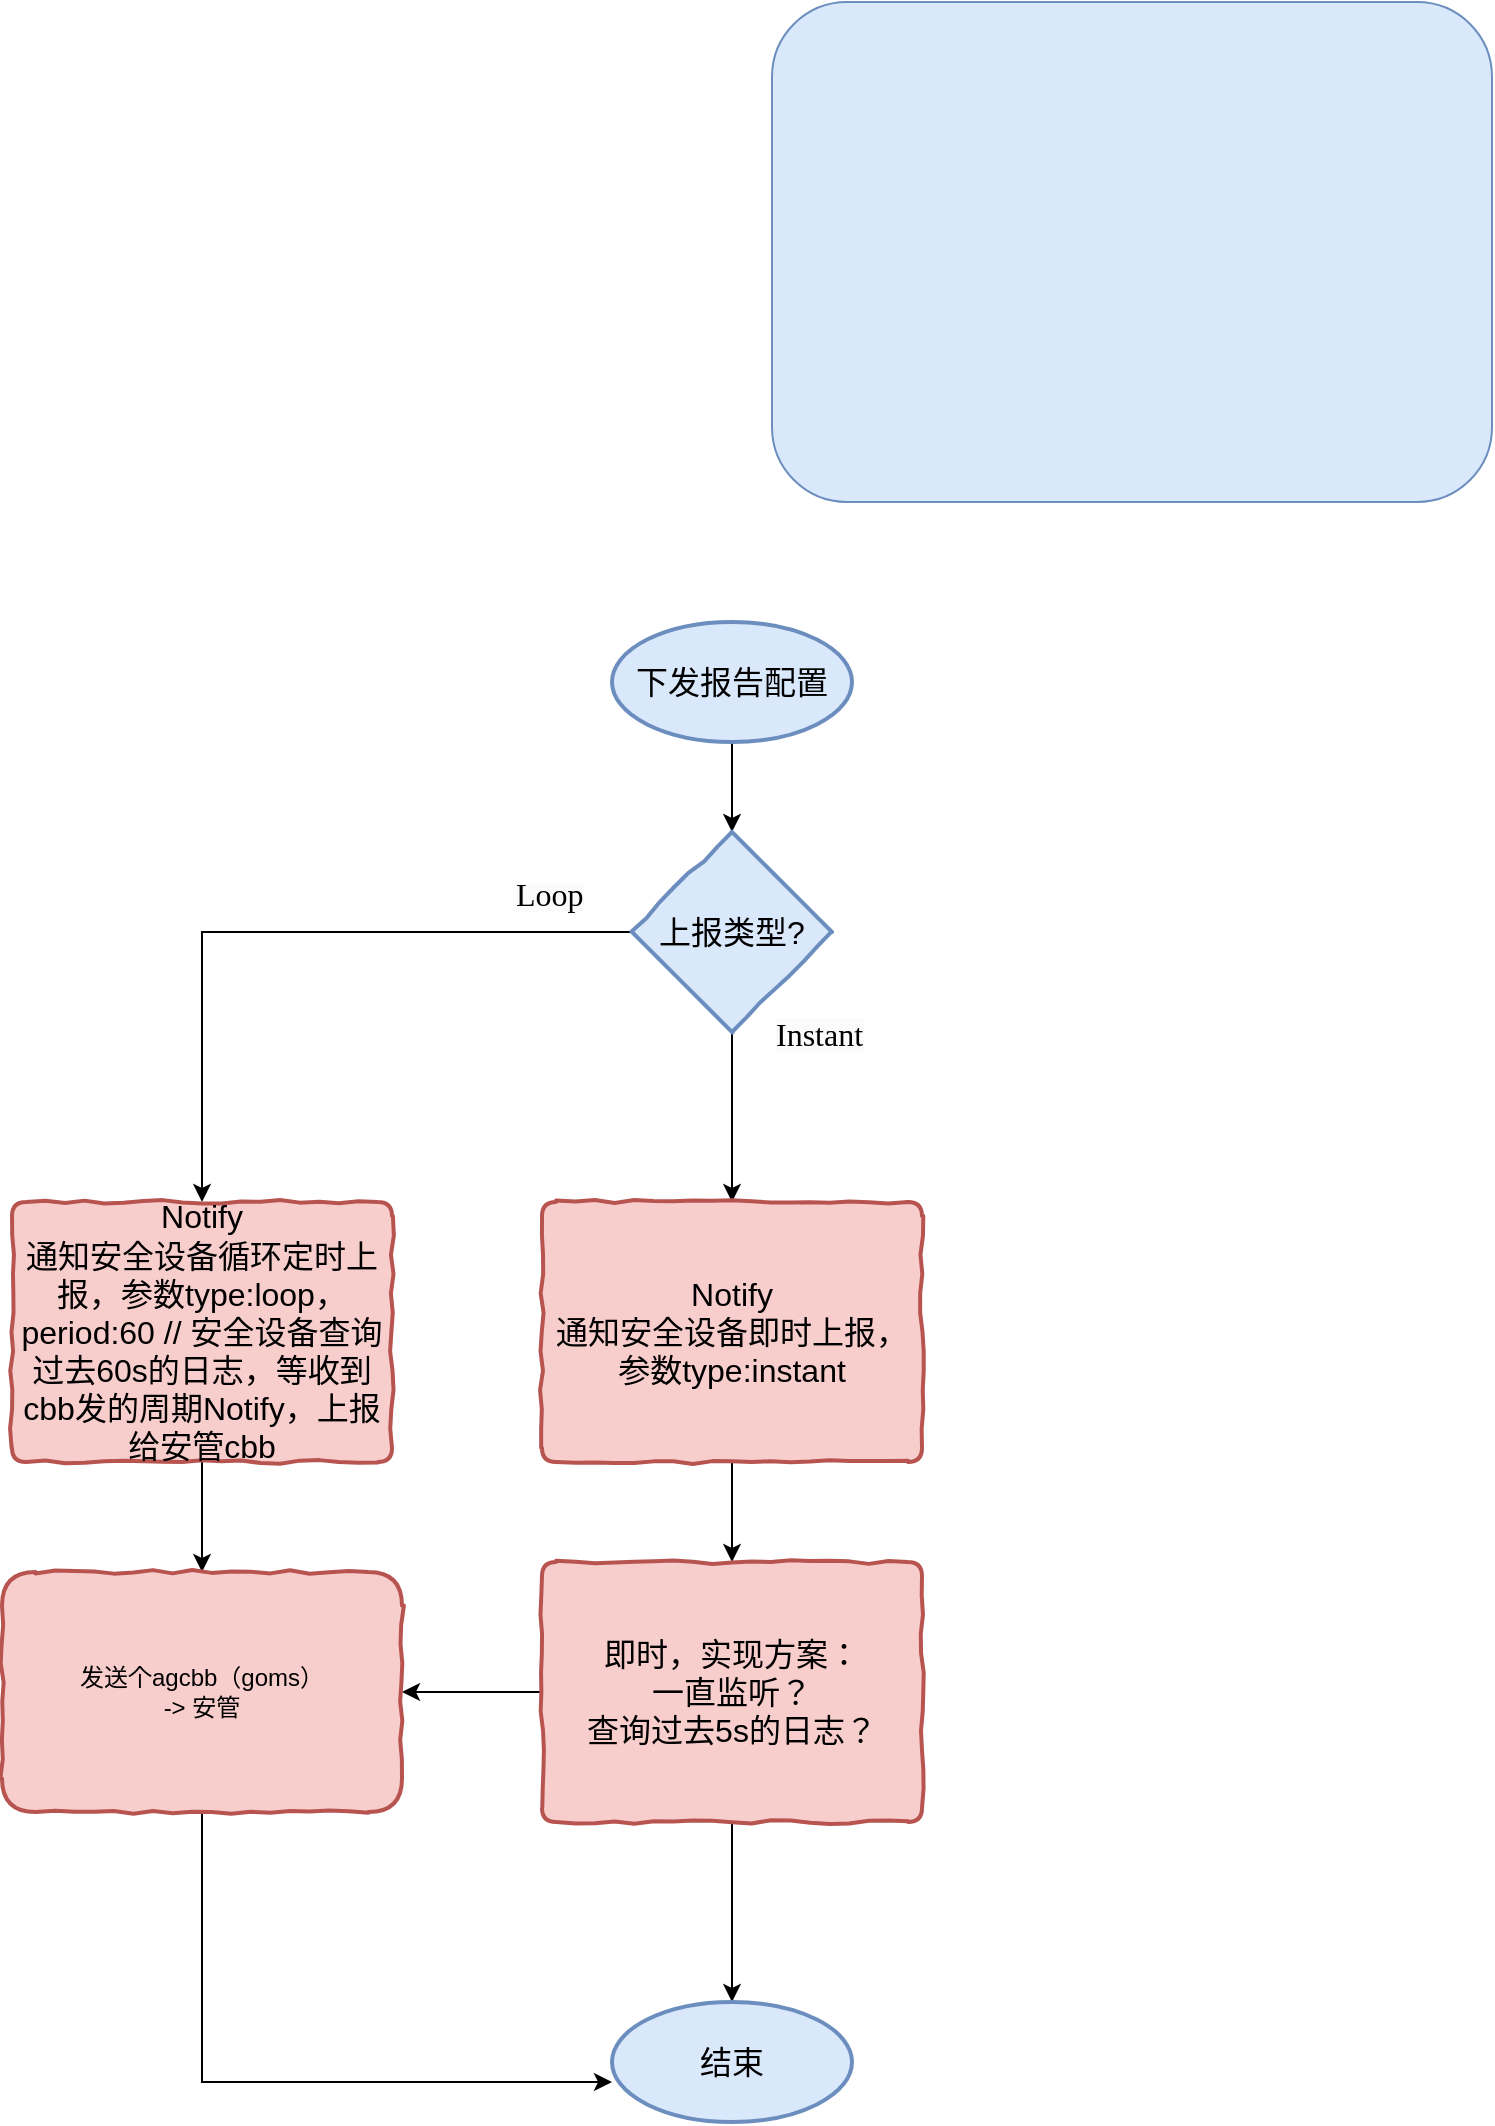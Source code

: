 <mxfile version="21.0.6" type="github"><diagram name="第 1 页" id="xnPECPFeQbH-HKYmZ7HG"><mxGraphModel dx="2154" dy="804" grid="1" gridSize="10" guides="1" tooltips="1" connect="1" arrows="1" fold="1" page="1" pageScale="1" pageWidth="827" pageHeight="1169" math="0" shadow="0"><root><mxCell id="0"/><mxCell id="1" parent="0"/><mxCell id="lo_FjwMSJ8QqFOTfhPGc-1" value="" style="rounded=1;whiteSpace=wrap;html=1;fillColor=#dae8fc;strokeColor=#6c8ebf;" vertex="1" parent="1"><mxGeometry x="330" y="120" width="360" height="250" as="geometry"/></mxCell><mxCell id="lo_FjwMSJ8QqFOTfhPGc-5" value="" style="edgeStyle=orthogonalEdgeStyle;rounded=0;orthogonalLoop=1;jettySize=auto;html=1;" edge="1" parent="1" source="lo_FjwMSJ8QqFOTfhPGc-2" target="lo_FjwMSJ8QqFOTfhPGc-3"><mxGeometry relative="1" as="geometry"/></mxCell><mxCell id="lo_FjwMSJ8QqFOTfhPGc-2" value="&lt;font face=&quot;Comic Sans MS&quot; style=&quot;font-size: 16px;&quot;&gt;下发报告配置&lt;/font&gt;" style="strokeWidth=2;html=1;shape=mxgraph.flowchart.start_1;whiteSpace=wrap;fillColor=#dae8fc;strokeColor=#6c8ebf;comic=1;" vertex="1" parent="1"><mxGeometry x="250" y="430" width="120" height="60" as="geometry"/></mxCell><mxCell id="lo_FjwMSJ8QqFOTfhPGc-7" style="edgeStyle=orthogonalEdgeStyle;rounded=0;orthogonalLoop=1;jettySize=auto;html=1;entryX=0.5;entryY=0;entryDx=0;entryDy=0;" edge="1" parent="1" source="lo_FjwMSJ8QqFOTfhPGc-3" target="lo_FjwMSJ8QqFOTfhPGc-12"><mxGeometry relative="1" as="geometry"><mxPoint x="175" y="680" as="targetPoint"/></mxGeometry></mxCell><mxCell id="lo_FjwMSJ8QqFOTfhPGc-8" style="edgeStyle=orthogonalEdgeStyle;rounded=0;orthogonalLoop=1;jettySize=auto;html=1;entryX=0.5;entryY=0;entryDx=0;entryDy=0;" edge="1" parent="1" source="lo_FjwMSJ8QqFOTfhPGc-3" target="lo_FjwMSJ8QqFOTfhPGc-6"><mxGeometry relative="1" as="geometry"/></mxCell><mxCell id="lo_FjwMSJ8QqFOTfhPGc-3" value="&lt;font style=&quot;font-size: 16px;&quot;&gt;上报类型?&lt;/font&gt;" style="strokeWidth=2;html=1;shape=mxgraph.flowchart.decision;whiteSpace=wrap;fillColor=#dae8fc;strokeColor=#6c8ebf;comic=1;" vertex="1" parent="1"><mxGeometry x="260" y="535" width="100" height="100" as="geometry"/></mxCell><mxCell id="lo_FjwMSJ8QqFOTfhPGc-14" value="" style="edgeStyle=orthogonalEdgeStyle;rounded=0;orthogonalLoop=1;jettySize=auto;html=1;" edge="1" parent="1" source="lo_FjwMSJ8QqFOTfhPGc-6" target="lo_FjwMSJ8QqFOTfhPGc-13"><mxGeometry relative="1" as="geometry"/></mxCell><mxCell id="lo_FjwMSJ8QqFOTfhPGc-6" value="&lt;span style=&quot;font-size: 16px;&quot;&gt;Notify&lt;br&gt;通知安全设备即时上报，参数type:instant&lt;br&gt;&lt;/span&gt;" style="rounded=1;whiteSpace=wrap;html=1;absoluteArcSize=1;arcSize=14;strokeWidth=2;fillColor=#f8cecc;strokeColor=#b85450;comic=1;" vertex="1" parent="1"><mxGeometry x="215" y="720" width="190" height="130" as="geometry"/></mxCell><mxCell id="lo_FjwMSJ8QqFOTfhPGc-9" value="&lt;span style=&quot;color: rgb(0, 0, 0); font-style: normal; font-variant-ligatures: normal; font-variant-caps: normal; font-weight: 400; letter-spacing: normal; orphans: 2; text-align: center; text-indent: 0px; text-transform: none; widows: 2; word-spacing: 0px; -webkit-text-stroke-width: 0px; background-color: rgb(251, 251, 251); text-decoration-thickness: initial; text-decoration-style: initial; text-decoration-color: initial; float: none; display: inline !important;&quot;&gt;&lt;font style=&quot;font-size: 16px;&quot; face=&quot;Comic Sans MS&quot;&gt;Loop&lt;/font&gt;&lt;/span&gt;" style="text;whiteSpace=wrap;html=1;" vertex="1" parent="1"><mxGeometry x="200" y="550" width="60" height="40" as="geometry"/></mxCell><mxCell id="lo_FjwMSJ8QqFOTfhPGc-10" value="&lt;span style=&quot;color: rgb(0, 0, 0); font-size: 16px; font-style: normal; font-variant-ligatures: normal; font-variant-caps: normal; font-weight: 400; letter-spacing: normal; orphans: 2; text-align: center; text-indent: 0px; text-transform: none; widows: 2; word-spacing: 0px; -webkit-text-stroke-width: 0px; background-color: rgb(251, 251, 251); text-decoration-thickness: initial; text-decoration-style: initial; text-decoration-color: initial; float: none; display: inline !important;&quot;&gt;&lt;font face=&quot;Comic Sans MS&quot;&gt;Instant&lt;/font&gt;&lt;/span&gt;" style="text;whiteSpace=wrap;html=1;" vertex="1" parent="1"><mxGeometry x="330" y="620" width="80" height="40" as="geometry"/></mxCell><mxCell id="lo_FjwMSJ8QqFOTfhPGc-23" value="" style="edgeStyle=orthogonalEdgeStyle;rounded=0;orthogonalLoop=1;jettySize=auto;html=1;" edge="1" parent="1" source="lo_FjwMSJ8QqFOTfhPGc-12" target="lo_FjwMSJ8QqFOTfhPGc-15"><mxGeometry relative="1" as="geometry"/></mxCell><mxCell id="lo_FjwMSJ8QqFOTfhPGc-12" value="&lt;span style=&quot;font-size: 16px;&quot;&gt;Notify&lt;br&gt;通知安全设备循环定时上报，参数type:loop，period:60 // 安全设备查询过去60s的日志，等收到cbb发的周期Notify，上报给安管cbb&lt;br&gt;&lt;/span&gt;" style="rounded=1;whiteSpace=wrap;html=1;absoluteArcSize=1;arcSize=14;strokeWidth=2;fillColor=#f8cecc;strokeColor=#b85450;comic=1;" vertex="1" parent="1"><mxGeometry x="-50" y="720" width="190" height="130" as="geometry"/></mxCell><mxCell id="lo_FjwMSJ8QqFOTfhPGc-18" value="" style="edgeStyle=orthogonalEdgeStyle;rounded=0;orthogonalLoop=1;jettySize=auto;html=1;" edge="1" parent="1" source="lo_FjwMSJ8QqFOTfhPGc-13" target="lo_FjwMSJ8QqFOTfhPGc-17"><mxGeometry relative="1" as="geometry"/></mxCell><mxCell id="lo_FjwMSJ8QqFOTfhPGc-22" value="" style="edgeStyle=orthogonalEdgeStyle;rounded=0;orthogonalLoop=1;jettySize=auto;html=1;" edge="1" parent="1" source="lo_FjwMSJ8QqFOTfhPGc-13" target="lo_FjwMSJ8QqFOTfhPGc-15"><mxGeometry relative="1" as="geometry"/></mxCell><mxCell id="lo_FjwMSJ8QqFOTfhPGc-13" value="&lt;span style=&quot;font-size: 16px;&quot;&gt;即时，实现方案：&lt;br&gt;一直监听？&lt;br&gt;查询过去5s的日志？&lt;br&gt;&lt;/span&gt;" style="rounded=1;whiteSpace=wrap;html=1;absoluteArcSize=1;arcSize=14;strokeWidth=2;fillColor=#f8cecc;strokeColor=#b85450;comic=1;" vertex="1" parent="1"><mxGeometry x="215" y="900" width="190" height="130" as="geometry"/></mxCell><mxCell id="lo_FjwMSJ8QqFOTfhPGc-19" style="edgeStyle=orthogonalEdgeStyle;rounded=0;orthogonalLoop=1;jettySize=auto;html=1;entryX=0;entryY=0.667;entryDx=0;entryDy=0;entryPerimeter=0;exitX=0.5;exitY=1;exitDx=0;exitDy=0;" edge="1" parent="1" source="lo_FjwMSJ8QqFOTfhPGc-15" target="lo_FjwMSJ8QqFOTfhPGc-17"><mxGeometry relative="1" as="geometry"/></mxCell><mxCell id="lo_FjwMSJ8QqFOTfhPGc-15" value="发送个agcbb（goms）&lt;br&gt;-&amp;gt; 安管" style="rounded=1;whiteSpace=wrap;html=1;fillColor=#f8cecc;strokeColor=#b85450;arcSize=14;strokeWidth=2;comic=1;" vertex="1" parent="1"><mxGeometry x="-55" y="905" width="200" height="120" as="geometry"/></mxCell><mxCell id="lo_FjwMSJ8QqFOTfhPGc-17" value="&lt;font face=&quot;Comic Sans MS&quot;&gt;&lt;span style=&quot;font-size: 16px;&quot;&gt;结束&lt;/span&gt;&lt;/font&gt;" style="strokeWidth=2;html=1;shape=mxgraph.flowchart.start_1;whiteSpace=wrap;fillColor=#dae8fc;strokeColor=#6c8ebf;comic=1;" vertex="1" parent="1"><mxGeometry x="250" y="1120" width="120" height="60" as="geometry"/></mxCell></root></mxGraphModel></diagram></mxfile>